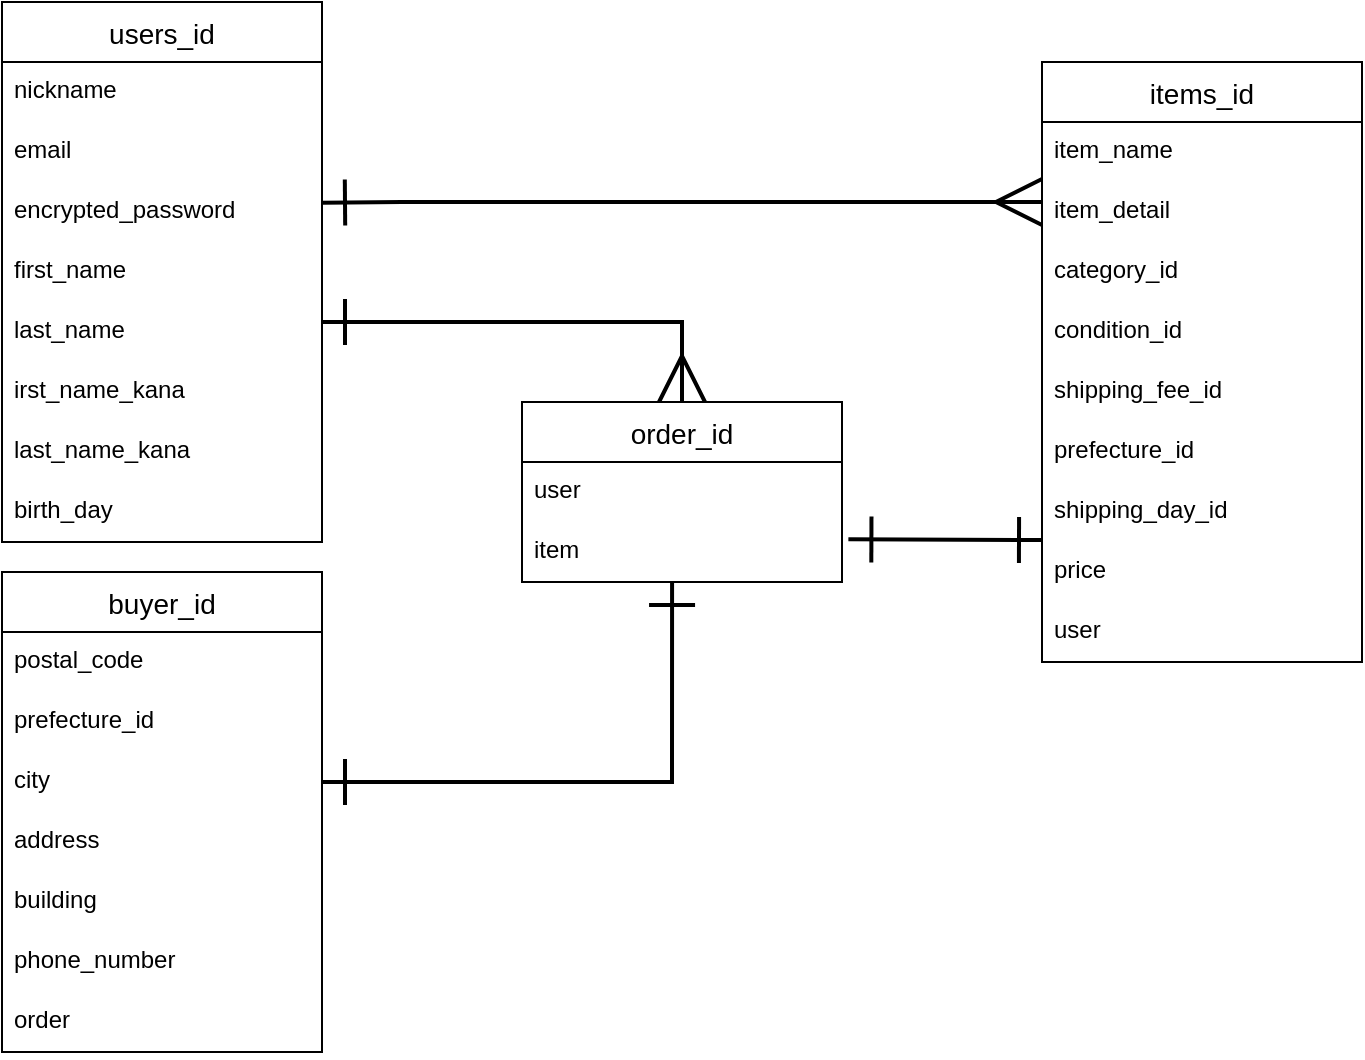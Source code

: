 <mxfile>
    <diagram id="c3csO90qbGnSOpi4gTxl" name="ページ1">
        <mxGraphModel dx="728" dy="485" grid="1" gridSize="10" guides="1" tooltips="1" connect="1" arrows="1" fold="1" page="1" pageScale="1" pageWidth="827" pageHeight="1169" background="none" math="0" shadow="0">
            <root>
                <mxCell id="0"/>
                <mxCell id="1" parent="0"/>
                <mxCell id="7" value="users_id" style="swimlane;fontStyle=0;childLayout=stackLayout;horizontal=1;startSize=30;horizontalStack=0;resizeParent=1;resizeParentMax=0;resizeLast=0;collapsible=1;marginBottom=0;align=center;fontSize=14;fillColor=none;" parent="1" vertex="1">
                    <mxGeometry x="30" y="10" width="160" height="270" as="geometry"/>
                </mxCell>
                <mxCell id="8" value="nickname  " style="text;spacingLeft=4;spacingRight=4;overflow=hidden;rotatable=0;points=[[0,0.5],[1,0.5]];portConstraint=eastwest;fontSize=12;fillColor=none;" parent="7" vertex="1">
                    <mxGeometry y="30" width="160" height="30" as="geometry"/>
                </mxCell>
                <mxCell id="9" value="email" style="text;spacingLeft=4;spacingRight=4;overflow=hidden;rotatable=0;points=[[0,0.5],[1,0.5]];portConstraint=eastwest;fontSize=12;fillColor=none;" parent="7" vertex="1">
                    <mxGeometry y="60" width="160" height="30" as="geometry"/>
                </mxCell>
                <mxCell id="10" value="encrypted_password" style="text;spacingLeft=4;spacingRight=4;overflow=hidden;rotatable=0;points=[[0,0.5],[1,0.5]];portConstraint=eastwest;fontSize=12;fillColor=none;" parent="7" vertex="1">
                    <mxGeometry y="90" width="160" height="30" as="geometry"/>
                </mxCell>
                <mxCell id="12" value="first_name" style="text;spacingLeft=4;spacingRight=4;overflow=hidden;rotatable=0;points=[[0,0.5],[1,0.5]];portConstraint=eastwest;fontSize=12;fillColor=none;" parent="7" vertex="1">
                    <mxGeometry y="120" width="160" height="30" as="geometry"/>
                </mxCell>
                <mxCell id="13" value="last_name" style="text;spacingLeft=4;spacingRight=4;overflow=hidden;rotatable=0;points=[[0,0.5],[1,0.5]];portConstraint=eastwest;fontSize=12;fillColor=none;" parent="7" vertex="1">
                    <mxGeometry y="150" width="160" height="30" as="geometry"/>
                </mxCell>
                <mxCell id="14" value="irst_name_kana" style="text;spacingLeft=4;spacingRight=4;overflow=hidden;rotatable=0;points=[[0,0.5],[1,0.5]];portConstraint=eastwest;fontSize=12;fillColor=none;" parent="7" vertex="1">
                    <mxGeometry y="180" width="160" height="30" as="geometry"/>
                </mxCell>
                <mxCell id="45" value="last_name_kana" style="text;spacingLeft=4;spacingRight=4;overflow=hidden;rotatable=0;points=[[0,0.5],[1,0.5]];portConstraint=eastwest;fontSize=12;fillColor=none;" parent="7" vertex="1">
                    <mxGeometry y="210" width="160" height="30" as="geometry"/>
                </mxCell>
                <mxCell id="46" value="birth_day" style="text;spacingLeft=4;spacingRight=4;overflow=hidden;rotatable=0;points=[[0,0.5],[1,0.5]];portConstraint=eastwest;fontSize=12;fillColor=none;" parent="7" vertex="1">
                    <mxGeometry y="240" width="160" height="30" as="geometry"/>
                </mxCell>
                <mxCell id="15" value="items_id" style="swimlane;fontStyle=0;childLayout=stackLayout;horizontal=1;startSize=30;horizontalStack=0;resizeParent=1;resizeParentMax=0;resizeLast=0;collapsible=1;marginBottom=0;align=center;fontSize=14;fillColor=none;" parent="1" vertex="1">
                    <mxGeometry x="550" y="40" width="160" height="300" as="geometry"/>
                </mxCell>
                <mxCell id="17" value="item_name" style="text;spacingLeft=4;spacingRight=4;overflow=hidden;rotatable=0;points=[[0,0.5],[1,0.5]];portConstraint=eastwest;fontSize=12;fillColor=none;" parent="15" vertex="1">
                    <mxGeometry y="30" width="160" height="30" as="geometry"/>
                </mxCell>
                <mxCell id="18" value="item_detail" style="text;spacingLeft=4;spacingRight=4;overflow=hidden;rotatable=0;points=[[0,0.5],[1,0.5]];portConstraint=eastwest;fontSize=12;fillColor=none;" parent="15" vertex="1">
                    <mxGeometry y="60" width="160" height="30" as="geometry"/>
                </mxCell>
                <mxCell id="19" value="category_id" style="text;spacingLeft=4;spacingRight=4;overflow=hidden;rotatable=0;points=[[0,0.5],[1,0.5]];portConstraint=eastwest;fontSize=12;fillColor=none;" parent="15" vertex="1">
                    <mxGeometry y="90" width="160" height="30" as="geometry"/>
                </mxCell>
                <mxCell id="20" value="condition_id" style="text;spacingLeft=4;spacingRight=4;overflow=hidden;rotatable=0;points=[[0,0.5],[1,0.5]];portConstraint=eastwest;fontSize=12;fillColor=none;" parent="15" vertex="1">
                    <mxGeometry y="120" width="160" height="30" as="geometry"/>
                </mxCell>
                <mxCell id="21" value="shipping_fee_id" style="text;spacingLeft=4;spacingRight=4;overflow=hidden;rotatable=0;points=[[0,0.5],[1,0.5]];portConstraint=eastwest;fontSize=12;fillColor=none;" parent="15" vertex="1">
                    <mxGeometry y="150" width="160" height="30" as="geometry"/>
                </mxCell>
                <mxCell id="22" value="prefecture_id" style="text;spacingLeft=4;spacingRight=4;overflow=hidden;rotatable=0;points=[[0,0.5],[1,0.5]];portConstraint=eastwest;fontSize=12;fillColor=none;" parent="15" vertex="1">
                    <mxGeometry y="180" width="160" height="30" as="geometry"/>
                </mxCell>
                <mxCell id="23" value="shipping_day_id" style="text;spacingLeft=4;spacingRight=4;overflow=hidden;rotatable=0;points=[[0,0.5],[1,0.5]];portConstraint=eastwest;fontSize=12;fillColor=none;" parent="15" vertex="1">
                    <mxGeometry y="210" width="160" height="30" as="geometry"/>
                </mxCell>
                <mxCell id="24" value="price" style="text;spacingLeft=4;spacingRight=4;overflow=hidden;rotatable=0;points=[[0,0.5],[1,0.5]];portConstraint=eastwest;fontSize=12;fillColor=none;" parent="15" vertex="1">
                    <mxGeometry y="240" width="160" height="30" as="geometry"/>
                </mxCell>
                <mxCell id="47" value="user" style="text;spacingLeft=4;spacingRight=4;overflow=hidden;rotatable=0;points=[[0,0.5],[1,0.5]];portConstraint=eastwest;fontSize=12;fillColor=none;" parent="15" vertex="1">
                    <mxGeometry y="270" width="160" height="30" as="geometry"/>
                </mxCell>
                <mxCell id="25" value="order_id" style="swimlane;fontStyle=0;childLayout=stackLayout;horizontal=1;startSize=30;horizontalStack=0;resizeParent=1;resizeParentMax=0;resizeLast=0;collapsible=1;marginBottom=0;align=center;fontSize=14;fillColor=none;" parent="1" vertex="1">
                    <mxGeometry x="290" y="210" width="160" height="90" as="geometry"/>
                </mxCell>
                <mxCell id="26" value="user" style="text;spacingLeft=4;spacingRight=4;overflow=hidden;rotatable=0;points=[[0,0.5],[1,0.5]];portConstraint=eastwest;fontSize=12;fillColor=none;" parent="25" vertex="1">
                    <mxGeometry y="30" width="160" height="30" as="geometry"/>
                </mxCell>
                <mxCell id="27" value="item" style="text;spacingLeft=4;spacingRight=4;overflow=hidden;rotatable=0;points=[[0,0.5],[1,0.5]];portConstraint=eastwest;fontSize=12;fillColor=none;" parent="25" vertex="1">
                    <mxGeometry y="60" width="160" height="30" as="geometry"/>
                </mxCell>
                <mxCell id="32" value="buyer_id" style="swimlane;fontStyle=0;childLayout=stackLayout;horizontal=1;startSize=30;horizontalStack=0;resizeParent=1;resizeParentMax=0;resizeLast=0;collapsible=1;marginBottom=0;align=center;fontSize=14;fillColor=none;" parent="1" vertex="1">
                    <mxGeometry x="30" y="295" width="160" height="240" as="geometry"/>
                </mxCell>
                <mxCell id="33" value="postal_code" style="text;spacingLeft=4;spacingRight=4;overflow=hidden;rotatable=0;points=[[0,0.5],[1,0.5]];portConstraint=eastwest;fontSize=12;fillColor=none;" parent="32" vertex="1">
                    <mxGeometry y="30" width="160" height="30" as="geometry"/>
                </mxCell>
                <mxCell id="34" value="prefecture_id" style="text;spacingLeft=4;spacingRight=4;overflow=hidden;rotatable=0;points=[[0,0.5],[1,0.5]];portConstraint=eastwest;fontSize=12;fillColor=none;" parent="32" vertex="1">
                    <mxGeometry y="60" width="160" height="30" as="geometry"/>
                </mxCell>
                <mxCell id="35" value="city" style="text;spacingLeft=4;spacingRight=4;overflow=hidden;rotatable=0;points=[[0,0.5],[1,0.5]];portConstraint=eastwest;fontSize=12;fillColor=none;" parent="32" vertex="1">
                    <mxGeometry y="90" width="160" height="30" as="geometry"/>
                </mxCell>
                <mxCell id="36" value="address" style="text;spacingLeft=4;spacingRight=4;overflow=hidden;rotatable=0;points=[[0,0.5],[1,0.5]];portConstraint=eastwest;fontSize=12;fillColor=none;" parent="32" vertex="1">
                    <mxGeometry y="120" width="160" height="30" as="geometry"/>
                </mxCell>
                <mxCell id="37" value="building" style="text;spacingLeft=4;spacingRight=4;overflow=hidden;rotatable=0;points=[[0,0.5],[1,0.5]];portConstraint=eastwest;fontSize=12;fillColor=none;" parent="32" vertex="1">
                    <mxGeometry y="150" width="160" height="30" as="geometry"/>
                </mxCell>
                <mxCell id="38" value="phone_number" style="text;spacingLeft=4;spacingRight=4;overflow=hidden;rotatable=0;points=[[0,0.5],[1,0.5]];portConstraint=eastwest;fontSize=12;fillColor=none;" parent="32" vertex="1">
                    <mxGeometry y="180" width="160" height="30" as="geometry"/>
                </mxCell>
                <mxCell id="48" value="order" style="text;spacingLeft=4;spacingRight=4;overflow=hidden;rotatable=0;points=[[0,0.5],[1,0.5]];portConstraint=eastwest;fontSize=12;fillColor=none;" parent="32" vertex="1">
                    <mxGeometry y="210" width="160" height="30" as="geometry"/>
                </mxCell>
                <mxCell id="40" style="edgeStyle=none;html=1;startArrow=ERone;startFill=0;rounded=0;strokeWidth=2;endArrow=ERone;endFill=0;targetPerimeterSpacing=0;sourcePerimeterSpacing=0;endSize=20;startSize=20;exitX=1.02;exitY=0.289;exitDx=0;exitDy=0;exitPerimeter=0;fillColor=none;" parent="1" source="27" edge="1">
                    <mxGeometry relative="1" as="geometry">
                        <mxPoint x="450" y="295" as="sourcePoint"/>
                        <mxPoint x="550" y="279" as="targetPoint"/>
                        <Array as="points"/>
                    </mxGeometry>
                </mxCell>
                <mxCell id="41" style="edgeStyle=none;html=1;startArrow=ERone;startFill=0;rounded=0;strokeWidth=2;endArrow=ERone;endFill=0;targetPerimeterSpacing=0;sourcePerimeterSpacing=0;endSize=20;startSize=20;entryX=0.469;entryY=1;entryDx=0;entryDy=0;entryPerimeter=0;fillColor=none;" parent="1" target="27" edge="1">
                    <mxGeometry relative="1" as="geometry">
                        <mxPoint x="190" y="400" as="sourcePoint"/>
                        <mxPoint x="365.04" y="333" as="targetPoint"/>
                        <Array as="points">
                            <mxPoint x="365" y="400"/>
                        </Array>
                    </mxGeometry>
                </mxCell>
                <mxCell id="43" style="edgeStyle=none;html=1;startArrow=ERone;startFill=0;rounded=0;strokeWidth=2;endArrow=ERmany;endFill=0;targetPerimeterSpacing=0;sourcePerimeterSpacing=0;endSize=20;startSize=20;fillColor=none;" parent="1" edge="1">
                    <mxGeometry relative="1" as="geometry">
                        <mxPoint x="190" y="110.333" as="sourcePoint"/>
                        <mxPoint x="550" y="110" as="targetPoint"/>
                        <Array as="points">
                            <mxPoint x="230" y="110"/>
                            <mxPoint x="330" y="110"/>
                            <mxPoint x="360" y="110"/>
                            <mxPoint x="470" y="110"/>
                            <mxPoint x="510" y="110"/>
                        </Array>
                    </mxGeometry>
                </mxCell>
                <mxCell id="44" style="edgeStyle=none;html=1;startArrow=ERone;startFill=0;rounded=0;strokeWidth=2;endArrow=ERmany;endFill=0;targetPerimeterSpacing=0;sourcePerimeterSpacing=0;endSize=20;startSize=20;entryX=0.5;entryY=0;entryDx=0;entryDy=0;fillColor=none;" parent="1" target="25" edge="1">
                    <mxGeometry relative="1" as="geometry">
                        <mxPoint x="190" y="170" as="sourcePoint"/>
                        <mxPoint x="290" y="170" as="targetPoint"/>
                        <Array as="points">
                            <mxPoint x="370" y="170"/>
                        </Array>
                    </mxGeometry>
                </mxCell>
            </root>
        </mxGraphModel>
    </diagram>
</mxfile>